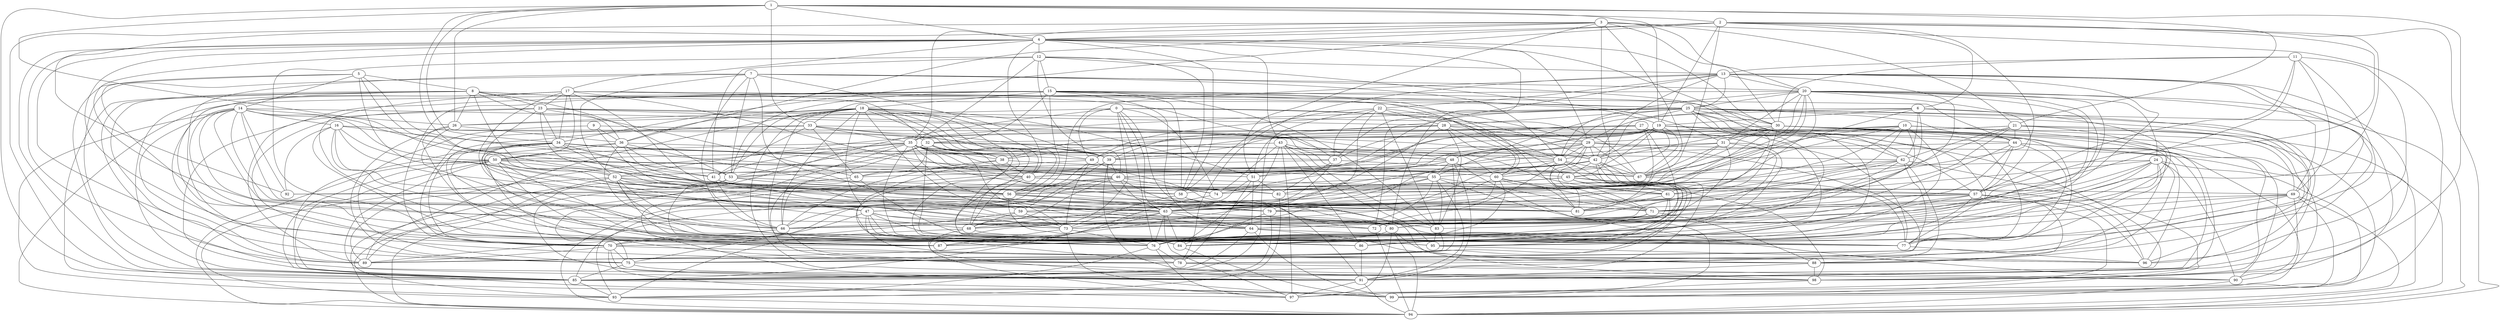 strict graph "" {
	0	[w=10];
	26	[w=-5];
	0 -- 26	[w=-16];
	42	[w=3];
	0 -- 42	[w=-12];
	49	[w=13];
	0 -- 49	[w=6];
	54	[w=10];
	0 -- 54	[w=7];
	63	[w=-6];
	0 -- 63	[w=-5];
	74	[w=4];
	0 -- 74	[w=-5];
	75	[w=12];
	0 -- 75	[w=-13];
	76	[w=-9];
	0 -- 76	[w=-6];
	77	[w=16];
	0 -- 77	[w=4];
	97	[w=-10];
	0 -- 97	[w=5];
	1	[w=3];
	2	[w=-6];
	1 -- 2	[w=7];
	4	[w=-3];
	1 -- 4	[w=13];
	19	[w=6];
	1 -- 19	[w=14];
	21	[w=8];
	1 -- 21	[w=-5];
	1 -- 26	[w=8];
	33	[w=6];
	1 -- 33	[w=10];
	34	[w=6];
	1 -- 34	[w=-8];
	52	[w=4];
	1 -- 52	[w=-3];
	56	[w=10];
	1 -- 56	[w=16];
	85	[w=-6];
	1 -- 85	[w=16];
	98	[w=-10];
	1 -- 98	[w=4];
	2 -- 4	[w=6];
	6	[w=-13];
	2 -- 6	[w=-6];
	2 -- 19	[w=13];
	2 -- 34	[w=-7];
	36	[w=3];
	2 -- 36	[w=10];
	57	[w=13];
	2 -- 57	[w=7];
	61	[w=-15];
	2 -- 61	[w=-10];
	80	[w=8];
	2 -- 80	[w=13];
	92	[w=-8];
	2 -- 92	[w=-14];
	94	[w=-15];
	2 -- 94	[w=8];
	3	[w=-15];
	3 -- 4	[w=9];
	20	[w=-14];
	3 -- 20	[w=-15];
	3 -- 21	[w=7];
	30	[w=2];
	3 -- 30	[w=2];
	35	[w=9];
	3 -- 35	[w=8];
	45	[w=9];
	3 -- 45	[w=14];
	51	[w=5];
	3 -- 51	[w=-11];
	67	[w=8];
	3 -- 67	[w=-5];
	3 -- 85	[w=-11];
	3 -- 92	[w=-9];
	99	[w=-3];
	3 -- 99	[w=8];
	12	[w=-6];
	4 -- 12	[w=-11];
	17	[w=8];
	4 -- 17	[w=-16];
	29	[w=12];
	4 -- 29	[w=-3];
	4 -- 30	[w=16];
	40	[w=11];
	4 -- 40	[w=9];
	43	[w=-14];
	4 -- 43	[w=6];
	58	[w=7];
	4 -- 58	[w=-14];
	70	[w=-11];
	4 -- 70	[w=-12];
	73	[w=-9];
	4 -- 73	[w=-4];
	4 -- 75	[w=4];
	4 -- 77	[w=14];
	4 -- 80	[w=8];
	4 -- 85	[w=6];
	89	[w=12];
	4 -- 89	[w=2];
	5	[w=-5];
	8	[w=-10];
	5 -- 8	[w=16];
	14	[w=14];
	5 -- 14	[w=-15];
	53	[w=11];
	5 -- 53	[w=15];
	5 -- 74	[w=11];
	5 -- 80	[w=-2];
	5 -- 85	[w=-13];
	86	[w=-2];
	5 -- 86	[w=13];
	6 -- 19	[w=9];
	6 -- 29	[w=6];
	6 -- 54	[w=13];
	62	[w=-8];
	6 -- 62	[w=3];
	71	[w=13];
	6 -- 71	[w=-2];
	6 -- 74	[w=12];
	6 -- 76	[w=8];
	78	[w=15];
	6 -- 78	[w=4];
	7	[w=5];
	7 -- 20	[w=-14];
	39	[w=14];
	7 -- 39	[w=5];
	7 -- 52	[w=5];
	7 -- 53	[w=3];
	7 -- 54	[w=-6];
	7 -- 62	[w=-2];
	66	[w=-5];
	7 -- 66	[w=-8];
	7 -- 75	[w=-3];
	7 -- 80	[w=-2];
	7 -- 85	[w=-12];
	23	[w=-6];
	8 -- 23	[w=-12];
	25	[w=10];
	8 -- 25	[w=-6];
	8 -- 26	[w=-9];
	8 -- 29	[w=-3];
	8 -- 36	[w=-13];
	37	[w=-15];
	8 -- 37	[w=-13];
	8 -- 52	[w=6];
	8 -- 53	[w=4];
	87	[w=10];
	8 -- 87	[w=-2];
	8 -- 89	[w=7];
	91	[w=-4];
	8 -- 91	[w=5];
	8 -- 99	[w=9];
	9	[w=14];
	9 -- 36	[w=7];
	9 -- 42	[w=6];
	47	[w=13];
	9 -- 47	[w=-7];
	9 -- 75	[w=-6];
	10	[w=-15];
	10 -- 29	[w=7];
	32	[w=-10];
	10 -- 32	[w=11];
	10 -- 61	[w=14];
	10 -- 67	[w=5];
	69	[w=-16];
	10 -- 69	[w=9];
	10 -- 73	[w=-5];
	10 -- 74	[w=13];
	10 -- 77	[w=-2];
	82	[w=-10];
	10 -- 82	[w=-5];
	10 -- 86	[w=7];
	10 -- 99	[w=-7];
	11	[w=8];
	13	[w=-7];
	11 -- 13	[w=-10];
	11 -- 30	[w=15];
	11 -- 57	[w=-5];
	11 -- 69	[w=7];
	11 -- 71	[w=-7];
	11 -- 78	[w=-11];
	96	[w=-6];
	11 -- 96	[w=3];
	12 -- 13	[w=3];
	15	[w=7];
	12 -- 15	[w=-13];
	31	[w=15];
	12 -- 31	[w=-11];
	12 -- 35	[w=6];
	41	[w=14];
	12 -- 41	[w=6];
	46	[w=-7];
	12 -- 46	[w=-6];
	12 -- 58	[w=-11];
	12 -- 87	[w=-9];
	13 -- 20	[w=6];
	22	[w=-10];
	13 -- 22	[w=-10];
	13 -- 25	[w=-2];
	13 -- 42	[w=9];
	13 -- 56	[w=-15];
	68	[w=-6];
	13 -- 68	[w=5];
	13 -- 69	[w=-14];
	13 -- 71	[w=8];
	72	[w=16];
	13 -- 72	[w=16];
	13 -- 78	[w=-2];
	13 -- 91	[w=5];
	95	[w=14];
	13 -- 95	[w=4];
	16	[w=10];
	14 -- 16	[w=7];
	14 -- 26	[w=3];
	14 -- 41	[w=13];
	48	[w=-13];
	14 -- 48	[w=9];
	50	[w=11];
	14 -- 50	[w=-6];
	14 -- 63	[w=-5];
	14 -- 66	[w=-14];
	14 -- 72	[w=-16];
	79	[w=9];
	14 -- 79	[w=2];
	14 -- 86	[w=-13];
	14 -- 89	[w=-3];
	14 -- 92	[w=7];
	93	[w=-5];
	14 -- 93	[w=2];
	18	[w=-2];
	15 -- 18	[w=-9];
	15 -- 19	[w=-11];
	15 -- 25	[w=-12];
	15 -- 30	[w=-12];
	15 -- 32	[w=-16];
	15 -- 53	[w=15];
	15 -- 56	[w=-12];
	15 -- 58	[w=8];
	64	[w=3];
	15 -- 64	[w=-13];
	15 -- 70	[w=15];
	81	[w=9];
	15 -- 81	[w=5];
	83	[w=12];
	15 -- 83	[w=-13];
	15 -- 85	[w=6];
	15 -- 94	[w=-7];
	16 -- 32	[w=-8];
	16 -- 39	[w=-14];
	16 -- 40	[w=-2];
	16 -- 63	[w=5];
	16 -- 64	[w=-16];
	16 -- 80	[w=-9];
	16 -- 87	[w=15];
	16 -- 92	[w=-12];
	16 -- 95	[w=10];
	17 -- 23	[w=9];
	17 -- 32	[w=-10];
	17 -- 34	[w=-13];
	44	[w=-9];
	17 -- 44	[w=8];
	17 -- 45	[w=15];
	17 -- 46	[w=4];
	17 -- 50	[w=3];
	17 -- 77	[w=-8];
	17 -- 78	[w=15];
	17 -- 79	[w=10];
	17 -- 85	[w=3];
	17 -- 87	[w=3];
	18 -- 26	[w=5];
	18 -- 36	[w=-6];
	38	[w=-10];
	18 -- 38	[w=13];
	18 -- 40	[w=-15];
	18 -- 47	[w=5];
	18 -- 51	[w=12];
	18 -- 53	[w=14];
	18 -- 56	[w=8];
	18 -- 66	[w=9];
	18 -- 68	[w=-16];
	18 -- 73	[w=-15];
	18 -- 76	[w=-5];
	84	[w=-4];
	18 -- 84	[w=-6];
	18 -- 86	[w=8];
	18 -- 89	[w=-4];
	18 -- 98	[w=16];
	19 -- 37	[w=12];
	19 -- 38	[w=7];
	19 -- 39	[w=-3];
	19 -- 42	[w=13];
	19 -- 44	[w=6];
	19 -- 46	[w=-6];
	19 -- 48	[w=8];
	19 -- 52	[w=-6];
	55	[w=-15];
	19 -- 55	[w=-11];
	60	[w=9];
	19 -- 60	[w=12];
	19 -- 67	[w=-4];
	90	[w=-10];
	19 -- 90	[w=16];
	19 -- 98	[w=10];
	24	[w=13];
	20 -- 24	[w=8];
	20 -- 25	[w=-3];
	20 -- 31	[w=-11];
	20 -- 33	[w=7];
	20 -- 47	[w=11];
	20 -- 54	[w=7];
	20 -- 56	[w=11];
	20 -- 57	[w=-16];
	20 -- 67	[w=-6];
	20 -- 70	[w=16];
	20 -- 79	[w=2];
	20 -- 80	[w=3];
	20 -- 87	[w=5];
	88	[w=-16];
	20 -- 88	[w=-13];
	20 -- 94	[w=7];
	21 -- 35	[w=5];
	21 -- 39	[w=-11];
	21 -- 44	[w=-4];
	21 -- 61	[w=-9];
	21 -- 62	[w=5];
	21 -- 76	[w=15];
	21 -- 79	[w=12];
	21 -- 94	[w=-9];
	21 -- 96	[w=15];
	28	[w=9];
	22 -- 28	[w=8];
	22 -- 37	[w=-6];
	22 -- 58	[w=11];
	22 -- 60	[w=-7];
	22 -- 79	[w=-4];
	22 -- 83	[w=-16];
	22 -- 85	[w=5];
	23 -- 28	[w=-10];
	23 -- 34	[w=-12];
	23 -- 45	[w=16];
	23 -- 47	[w=-5];
	65	[w=-16];
	23 -- 65	[w=8];
	23 -- 67	[w=-9];
	23 -- 70	[w=-10];
	23 -- 81	[w=-3];
	23 -- 89	[w=16];
	24 -- 45	[w=15];
	24 -- 63	[w=-2];
	24 -- 73	[w=6];
	24 -- 75	[w=-9];
	24 -- 81	[w=5];
	24 -- 86	[w=-16];
	24 -- 87	[w=9];
	24 -- 88	[w=-12];
	24 -- 90	[w=15];
	24 -- 97	[w=13];
	25 -- 28	[w=-7];
	25 -- 30	[w=-13];
	25 -- 37	[w=-4];
	25 -- 40	[w=-11];
	25 -- 42	[w=16];
	25 -- 44	[w=2];
	25 -- 49	[w=13];
	25 -- 52	[w=6];
	25 -- 55	[w=3];
	25 -- 66	[w=8];
	25 -- 76	[w=9];
	25 -- 85	[w=4];
	25 -- 86	[w=6];
	25 -- 91	[w=8];
	25 -- 96	[w=14];
	25 -- 98	[w=5];
	26 -- 36	[w=-14];
	26 -- 75	[w=16];
	26 -- 86	[w=-14];
	26 -- 95	[w=15];
	27	[w=-13];
	27 -- 35	[w=6];
	27 -- 38	[w=-13];
	27 -- 40	[w=5];
	27 -- 49	[w=9];
	27 -- 57	[w=-9];
	27 -- 62	[w=12];
	27 -- 70	[w=-16];
	27 -- 80	[w=15];
	27 -- 81	[w=9];
	27 -- 86	[w=3];
	28 -- 29	[w=-2];
	28 -- 39	[w=3];
	28 -- 51	[w=-5];
	28 -- 54	[w=-12];
	28 -- 60	[w=-3];
	28 -- 63	[w=-12];
	28 -- 83	[w=4];
	28 -- 99	[w=15];
	29 -- 39	[w=-3];
	29 -- 42	[w=11];
	29 -- 48	[w=10];
	29 -- 54	[w=5];
	29 -- 63	[w=8];
	29 -- 67	[w=-10];
	29 -- 71	[w=12];
	29 -- 81	[w=-8];
	29 -- 85	[w=-3];
	29 -- 94	[w=9];
	30 -- 31	[w=11];
	30 -- 42	[w=-2];
	30 -- 44	[w=-9];
	30 -- 51	[w=-8];
	30 -- 63	[w=-14];
	30 -- 75	[w=-7];
	30 -- 77	[w=-8];
	30 -- 81	[w=12];
	30 -- 90	[w=-8];
	30 -- 98	[w=5];
	31 -- 46	[w=4];
	31 -- 48	[w=4];
	31 -- 63	[w=-8];
	31 -- 64	[w=-6];
	31 -- 67	[w=8];
	31 -- 77	[w=4];
	31 -- 80	[w=13];
	32 -- 38	[w=-12];
	32 -- 42	[w=-3];
	32 -- 53	[w=9];
	32 -- 60	[w=2];
	32 -- 64	[w=-3];
	32 -- 65	[w=15];
	32 -- 71	[w=-4];
	32 -- 86	[w=5];
	32 -- 98	[w=13];
	33 -- 35	[w=2];
	33 -- 39	[w=-4];
	33 -- 41	[w=2];
	33 -- 42	[w=-12];
	33 -- 49	[w=-4];
	33 -- 65	[w=-15];
	33 -- 70	[w=6];
	33 -- 87	[w=-7];
	34 -- 37	[w=4];
	34 -- 41	[w=15];
	34 -- 48	[w=16];
	34 -- 55	[w=8];
	34 -- 60	[w=15];
	34 -- 63	[w=-11];
	34 -- 68	[w=16];
	34 -- 70	[w=3];
	34 -- 84	[w=-12];
	34 -- 85	[w=15];
	34 -- 87	[w=-12];
	35 -- 38	[w=14];
	35 -- 39	[w=-6];
	35 -- 40	[w=2];
	35 -- 41	[w=-7];
	35 -- 46	[w=4];
	35 -- 50	[w=-11];
	35 -- 53	[w=10];
	35 -- 54	[w=7];
	35 -- 58	[w=15];
	35 -- 62	[w=7];
	35 -- 63	[w=-13];
	35 -- 67	[w=-9];
	35 -- 84	[w=6];
	35 -- 89	[w=-13];
	35 -- 91	[w=-9];
	36 -- 49	[w=5];
	36 -- 50	[w=5];
	36 -- 53	[w=16];
	59	[w=-5];
	36 -- 59	[w=14];
	36 -- 74	[w=-7];
	36 -- 77	[w=13];
	36 -- 78	[w=-13];
	37 -- 41	[w=-11];
	37 -- 67	[w=-4];
	37 -- 68	[w=15];
	37 -- 82	[w=2];
	38 -- 40	[w=7];
	38 -- 66	[w=6];
	38 -- 67	[w=4];
	38 -- 76	[w=14];
	39 -- 46	[w=-9];
	39 -- 59	[w=-3];
	39 -- 72	[w=-15];
	39 -- 94	[w=-11];
	39 -- 98	[w=12];
	40 -- 68	[w=9];
	40 -- 69	[w=11];
	40 -- 82	[w=15];
	40 -- 84	[w=-9];
	40 -- 96	[w=-6];
	41 -- 56	[w=-10];
	41 -- 66	[w=9];
	41 -- 72	[w=16];
	42 -- 45	[w=8];
	42 -- 46	[w=14];
	42 -- 65	[w=-14];
	42 -- 67	[w=12];
	42 -- 79	[w=11];
	42 -- 82	[w=-4];
	42 -- 84	[w=7];
	42 -- 89	[w=-14];
	42 -- 91	[w=-15];
	42 -- 96	[w=14];
	43 -- 48	[w=-11];
	43 -- 50	[w=-16];
	43 -- 61	[w=6];
	43 -- 74	[w=5];
	43 -- 83	[w=-6];
	43 -- 84	[w=16];
	43 -- 86	[w=16];
	43 -- 95	[w=-16];
	43 -- 97	[w=12];
	44 -- 54	[w=-5];
	44 -- 57	[w=-8];
	44 -- 64	[w=16];
	44 -- 72	[w=5];
	44 -- 77	[w=10];
	44 -- 91	[w=16];
	44 -- 96	[w=4];
	45 -- 56	[w=-2];
	45 -- 57	[w=3];
	45 -- 61	[w=-3];
	45 -- 87	[w=12];
	45 -- 92	[w=7];
	45 -- 98	[w=10];
	46 -- 47	[w=-13];
	46 -- 57	[w=-6];
	46 -- 63	[w=-13];
	46 -- 68	[w=-11];
	46 -- 74	[w=2];
	46 -- 75	[w=-16];
	46 -- 80	[w=7];
	46 -- 85	[w=11];
	47 -- 64	[w=-5];
	47 -- 73	[w=-3];
	47 -- 76	[w=-3];
	47 -- 78	[w=13];
	47 -- 84	[w=-9];
	47 -- 89	[w=-6];
	47 -- 95	[w=8];
	48 -- 51	[w=-9];
	48 -- 53	[w=-7];
	48 -- 55	[w=-5];
	48 -- 74	[w=16];
	48 -- 75	[w=-6];
	48 -- 91	[w=-10];
	48 -- 99	[w=14];
	49 -- 56	[w=-5];
	49 -- 65	[w=-2];
	49 -- 71	[w=-12];
	49 -- 73	[w=-7];
	50 -- 51	[w=-5];
	50 -- 52	[w=16];
	50 -- 55	[w=10];
	50 -- 73	[w=-9];
	50 -- 82	[w=5];
	50 -- 84	[w=-5];
	50 -- 85	[w=7];
	50 -- 90	[w=13];
	50 -- 94	[w=16];
	50 -- 96	[w=-14];
	50 -- 99	[w=4];
	51 -- 63	[w=-8];
	51 -- 64	[w=14];
	51 -- 78	[w=-11];
	51 -- 82	[w=-14];
	52 -- 56	[w=-16];
	52 -- 58	[w=11];
	52 -- 59	[w=-11];
	52 -- 66	[w=-11];
	52 -- 76	[w=-10];
	52 -- 81	[w=13];
	52 -- 89	[w=-6];
	52 -- 93	[w=-6];
	52 -- 95	[w=10];
	53 -- 56	[w=-10];
	53 -- 61	[w=11];
	53 -- 71	[w=5];
	53 -- 76	[w=4];
	53 -- 91	[w=7];
	53 -- 93	[w=8];
	53 -- 94	[w=-14];
	54 -- 60	[w=-10];
	54 -- 66	[w=2];
	54 -- 67	[w=3];
	54 -- 71	[w=10];
	54 -- 72	[w=15];
	54 -- 75	[w=11];
	54 -- 95	[w=2];
	55 -- 58	[w=-16];
	55 -- 59	[w=10];
	55 -- 71	[w=5];
	55 -- 76	[w=5];
	55 -- 83	[w=15];
	55 -- 87	[w=-10];
	55 -- 90	[w=-5];
	55 -- 91	[w=16];
	56 -- 63	[w=-10];
	56 -- 77	[w=9];
	56 -- 79	[w=-9];
	56 -- 81	[w=2];
	56 -- 93	[w=-14];
	57 -- 59	[w=16];
	57 -- 63	[w=10];
	57 -- 73	[w=-4];
	57 -- 76	[w=-3];
	57 -- 88	[w=-5];
	57 -- 95	[w=-12];
	57 -- 96	[w=9];
	57 -- 97	[w=-15];
	58 -- 73	[w=15];
	58 -- 91	[w=14];
	58 -- 98	[w=-4];
	59 -- 68	[w=-5];
	59 -- 70	[w=5];
	59 -- 73	[w=8];
	59 -- 83	[w=16];
	60 -- 61	[w=11];
	60 -- 66	[w=7];
	60 -- 68	[w=15];
	60 -- 71	[w=12];
	60 -- 81	[w=-2];
	60 -- 87	[w=-3];
	61 -- 80	[w=16];
	61 -- 81	[w=-11];
	61 -- 86	[w=9];
	62 -- 66	[w=-10];
	62 -- 67	[w=16];
	62 -- 74	[w=9];
	62 -- 77	[w=6];
	62 -- 83	[w=14];
	62 -- 88	[w=13];
	62 -- 99	[w=7];
	63 -- 64	[w=6];
	63 -- 66	[w=-9];
	63 -- 73	[w=11];
	63 -- 76	[w=-4];
	63 -- 80	[w=-2];
	63 -- 84	[w=-12];
	63 -- 89	[w=6];
	63 -- 97	[w=2];
	64 -- 77	[w=9];
	64 -- 85	[w=-6];
	64 -- 88	[w=3];
	64 -- 99	[w=-11];
	65 -- 66	[w=-5];
	65 -- 77	[w=10];
	65 -- 94	[w=-14];
	66 -- 70	[w=8];
	66 -- 78	[w=14];
	67 -- 77	[w=-14];
	68 -- 86	[w=15];
	68 -- 91	[w=6];
	68 -- 93	[w=5];
	69 -- 71	[w=14];
	69 -- 76	[w=-10];
	69 -- 84	[w=-7];
	69 -- 86	[w=-2];
	69 -- 90	[w=6];
	69 -- 93	[w=-6];
	69 -- 94	[w=3];
	70 -- 75	[w=3];
	70 -- 88	[w=-5];
	70 -- 89	[w=-2];
	70 -- 91	[w=10];
	70 -- 97	[w=7];
	71 -- 72	[w=-14];
	71 -- 73	[w=6];
	71 -- 84	[w=-15];
	71 -- 88	[w=-16];
	72 -- 94	[w=-13];
	73 -- 76	[w=-14];
	73 -- 87	[w=6];
	73 -- 99	[w=7];
	74 -- 85	[w=16];
	75 -- 85	[w=-15];
	75 -- 91	[w=-3];
	76 -- 78	[w=-15];
	76 -- 93	[w=12];
	76 -- 97	[w=13];
	77 -- 96	[w=3];
	78 -- 90	[w=-11];
	79 -- 84	[w=-2];
	79 -- 85	[w=-13];
	80 -- 84	[w=12];
	80 -- 88	[w=7];
	80 -- 94	[w=-13];
	80 -- 97	[w=-7];
	82 -- 93	[w=-3];
	83 -- 89	[w=16];
	83 -- 95	[w=-15];
	84 -- 99	[w=9];
	85 -- 93	[w=13];
	85 -- 99	[w=4];
	86 -- 91	[w=6];
	88 -- 91	[w=-12];
	88 -- 98	[w=-14];
	90 -- 94	[w=14];
	91 -- 94	[w=8];
	91 -- 97	[w=-3];
	93 -- 94	[w=-11];
	95 -- 96	[w=-5];
	98 -- 99	[w=9];
}
